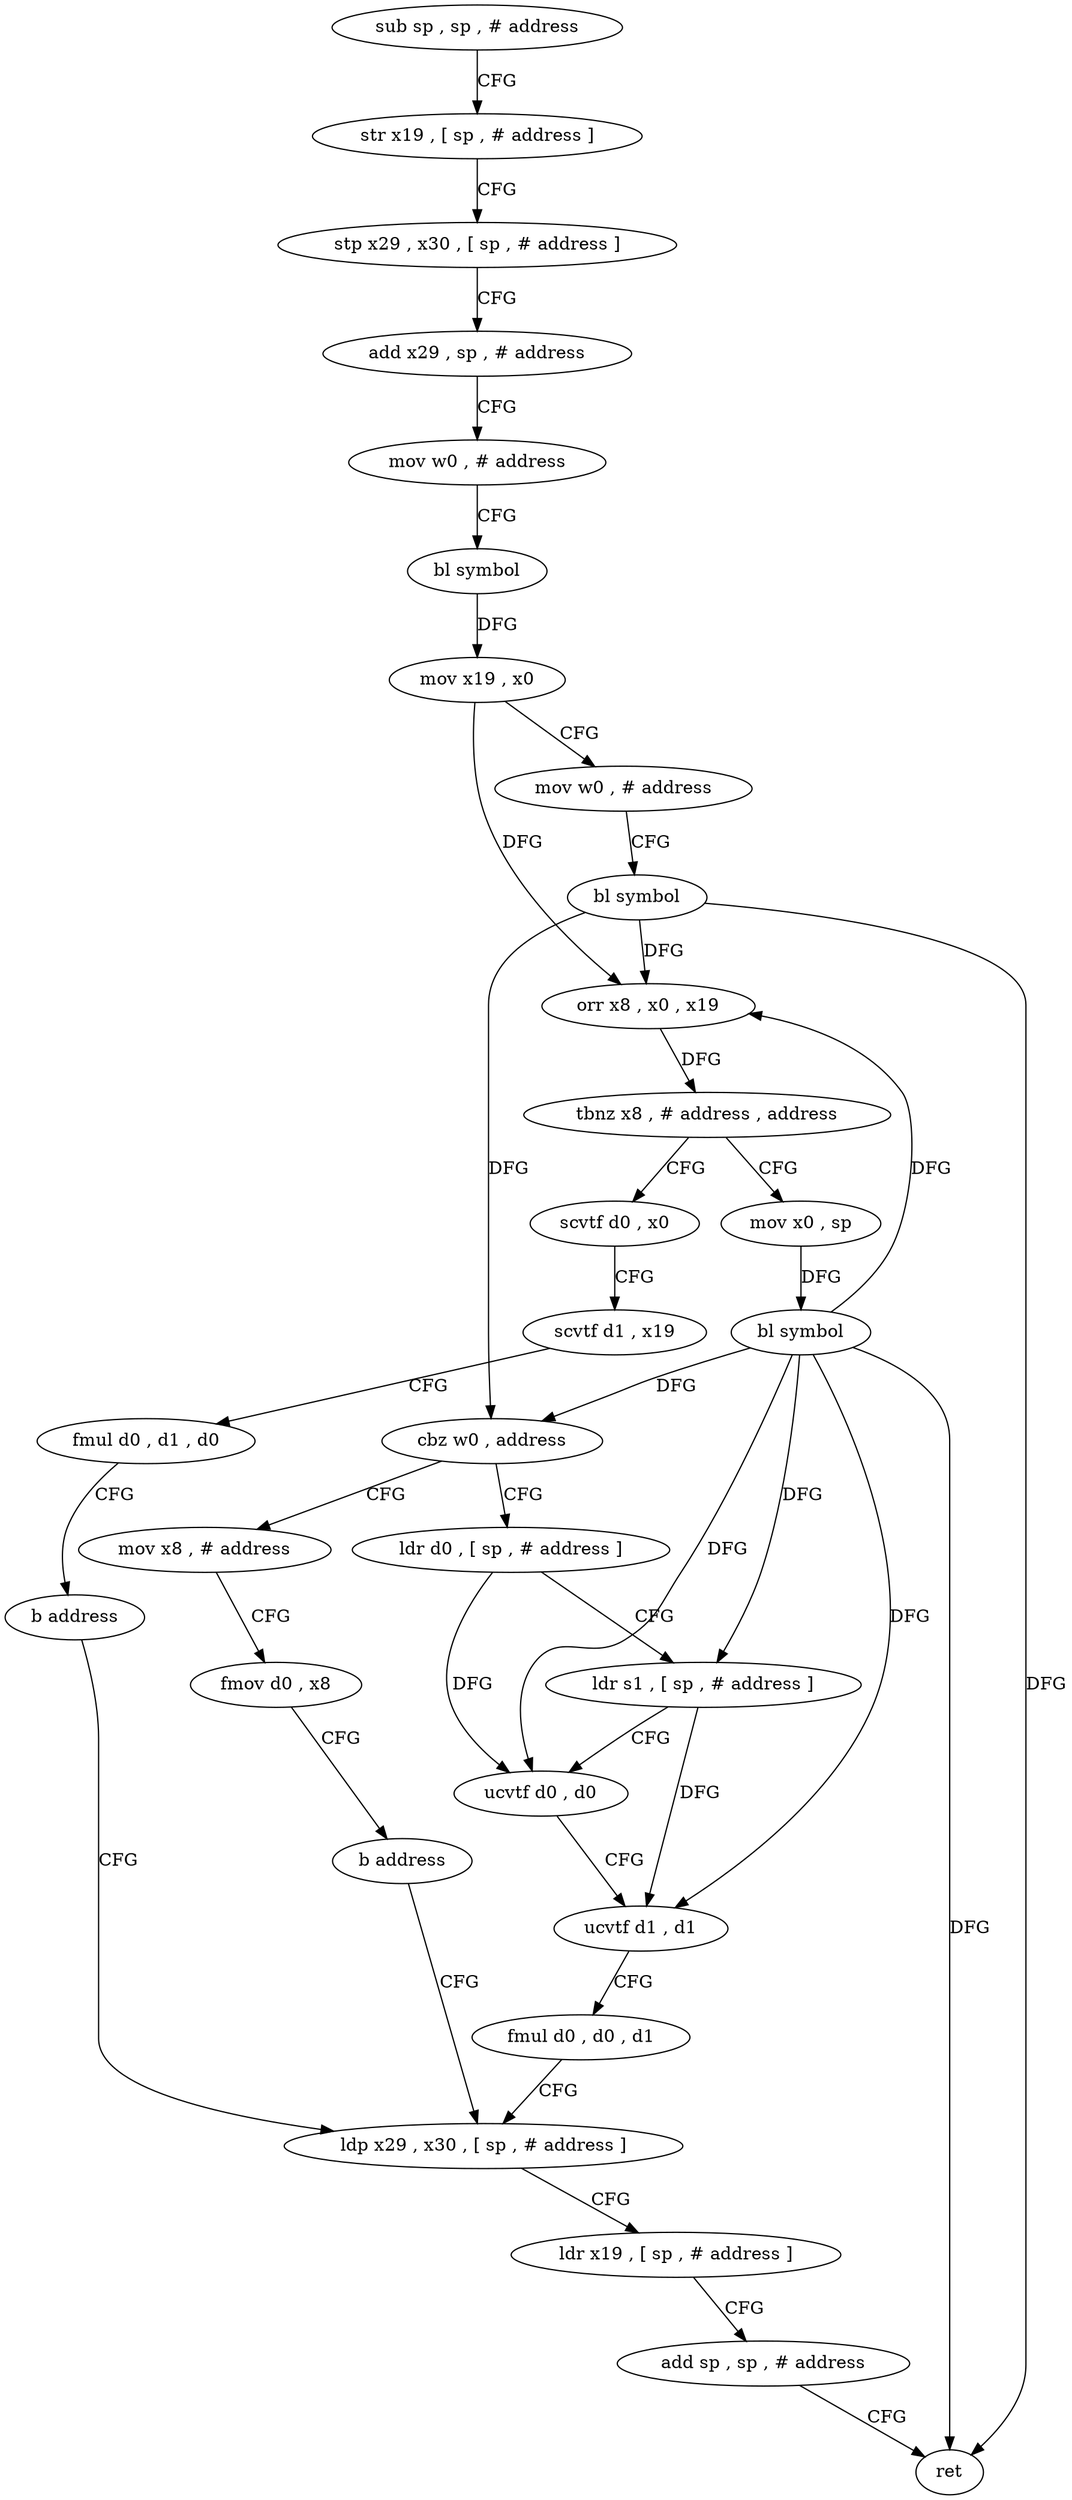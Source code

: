 digraph "func" {
"4212012" [label = "sub sp , sp , # address" ]
"4212016" [label = "str x19 , [ sp , # address ]" ]
"4212020" [label = "stp x29 , x30 , [ sp , # address ]" ]
"4212024" [label = "add x29 , sp , # address" ]
"4212028" [label = "mov w0 , # address" ]
"4212032" [label = "bl symbol" ]
"4212036" [label = "mov x19 , x0" ]
"4212040" [label = "mov w0 , # address" ]
"4212044" [label = "bl symbol" ]
"4212048" [label = "orr x8 , x0 , x19" ]
"4212052" [label = "tbnz x8 , # address , address" ]
"4212072" [label = "mov x0 , sp" ]
"4212056" [label = "scvtf d0 , x0" ]
"4212076" [label = "bl symbol" ]
"4212080" [label = "cbz w0 , address" ]
"4212096" [label = "ldr d0 , [ sp , # address ]" ]
"4212084" [label = "mov x8 , # address" ]
"4212060" [label = "scvtf d1 , x19" ]
"4212064" [label = "fmul d0 , d1 , d0" ]
"4212068" [label = "b address" ]
"4212116" [label = "ldp x29 , x30 , [ sp , # address ]" ]
"4212100" [label = "ldr s1 , [ sp , # address ]" ]
"4212104" [label = "ucvtf d0 , d0" ]
"4212108" [label = "ucvtf d1 , d1" ]
"4212112" [label = "fmul d0 , d0 , d1" ]
"4212088" [label = "fmov d0 , x8" ]
"4212092" [label = "b address" ]
"4212120" [label = "ldr x19 , [ sp , # address ]" ]
"4212124" [label = "add sp , sp , # address" ]
"4212128" [label = "ret" ]
"4212012" -> "4212016" [ label = "CFG" ]
"4212016" -> "4212020" [ label = "CFG" ]
"4212020" -> "4212024" [ label = "CFG" ]
"4212024" -> "4212028" [ label = "CFG" ]
"4212028" -> "4212032" [ label = "CFG" ]
"4212032" -> "4212036" [ label = "DFG" ]
"4212036" -> "4212040" [ label = "CFG" ]
"4212036" -> "4212048" [ label = "DFG" ]
"4212040" -> "4212044" [ label = "CFG" ]
"4212044" -> "4212048" [ label = "DFG" ]
"4212044" -> "4212080" [ label = "DFG" ]
"4212044" -> "4212128" [ label = "DFG" ]
"4212048" -> "4212052" [ label = "DFG" ]
"4212052" -> "4212072" [ label = "CFG" ]
"4212052" -> "4212056" [ label = "CFG" ]
"4212072" -> "4212076" [ label = "DFG" ]
"4212056" -> "4212060" [ label = "CFG" ]
"4212076" -> "4212080" [ label = "DFG" ]
"4212076" -> "4212048" [ label = "DFG" ]
"4212076" -> "4212128" [ label = "DFG" ]
"4212076" -> "4212104" [ label = "DFG" ]
"4212076" -> "4212100" [ label = "DFG" ]
"4212076" -> "4212108" [ label = "DFG" ]
"4212080" -> "4212096" [ label = "CFG" ]
"4212080" -> "4212084" [ label = "CFG" ]
"4212096" -> "4212100" [ label = "CFG" ]
"4212096" -> "4212104" [ label = "DFG" ]
"4212084" -> "4212088" [ label = "CFG" ]
"4212060" -> "4212064" [ label = "CFG" ]
"4212064" -> "4212068" [ label = "CFG" ]
"4212068" -> "4212116" [ label = "CFG" ]
"4212116" -> "4212120" [ label = "CFG" ]
"4212100" -> "4212104" [ label = "CFG" ]
"4212100" -> "4212108" [ label = "DFG" ]
"4212104" -> "4212108" [ label = "CFG" ]
"4212108" -> "4212112" [ label = "CFG" ]
"4212112" -> "4212116" [ label = "CFG" ]
"4212088" -> "4212092" [ label = "CFG" ]
"4212092" -> "4212116" [ label = "CFG" ]
"4212120" -> "4212124" [ label = "CFG" ]
"4212124" -> "4212128" [ label = "CFG" ]
}
